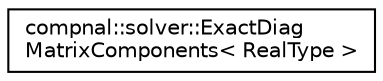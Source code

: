 digraph "Graphical Class Hierarchy"
{
 // INTERACTIVE_SVG=YES
 // LATEX_PDF_SIZE
  edge [fontname="Helvetica",fontsize="10",labelfontname="Helvetica",labelfontsize="10"];
  node [fontname="Helvetica",fontsize="10",shape=record];
  rankdir="LR";
  Node0 [label="compnal::solver::ExactDiag\lMatrixComponents\< RealType \>",height=0.2,width=0.4,color="black", fillcolor="white", style="filled",URL="$dd/d3a/structcompnal_1_1solver_1_1_exact_diag_matrix_components.html",tooltip="Information for calculating the matrix elements of the Hamiltonian."];
}
